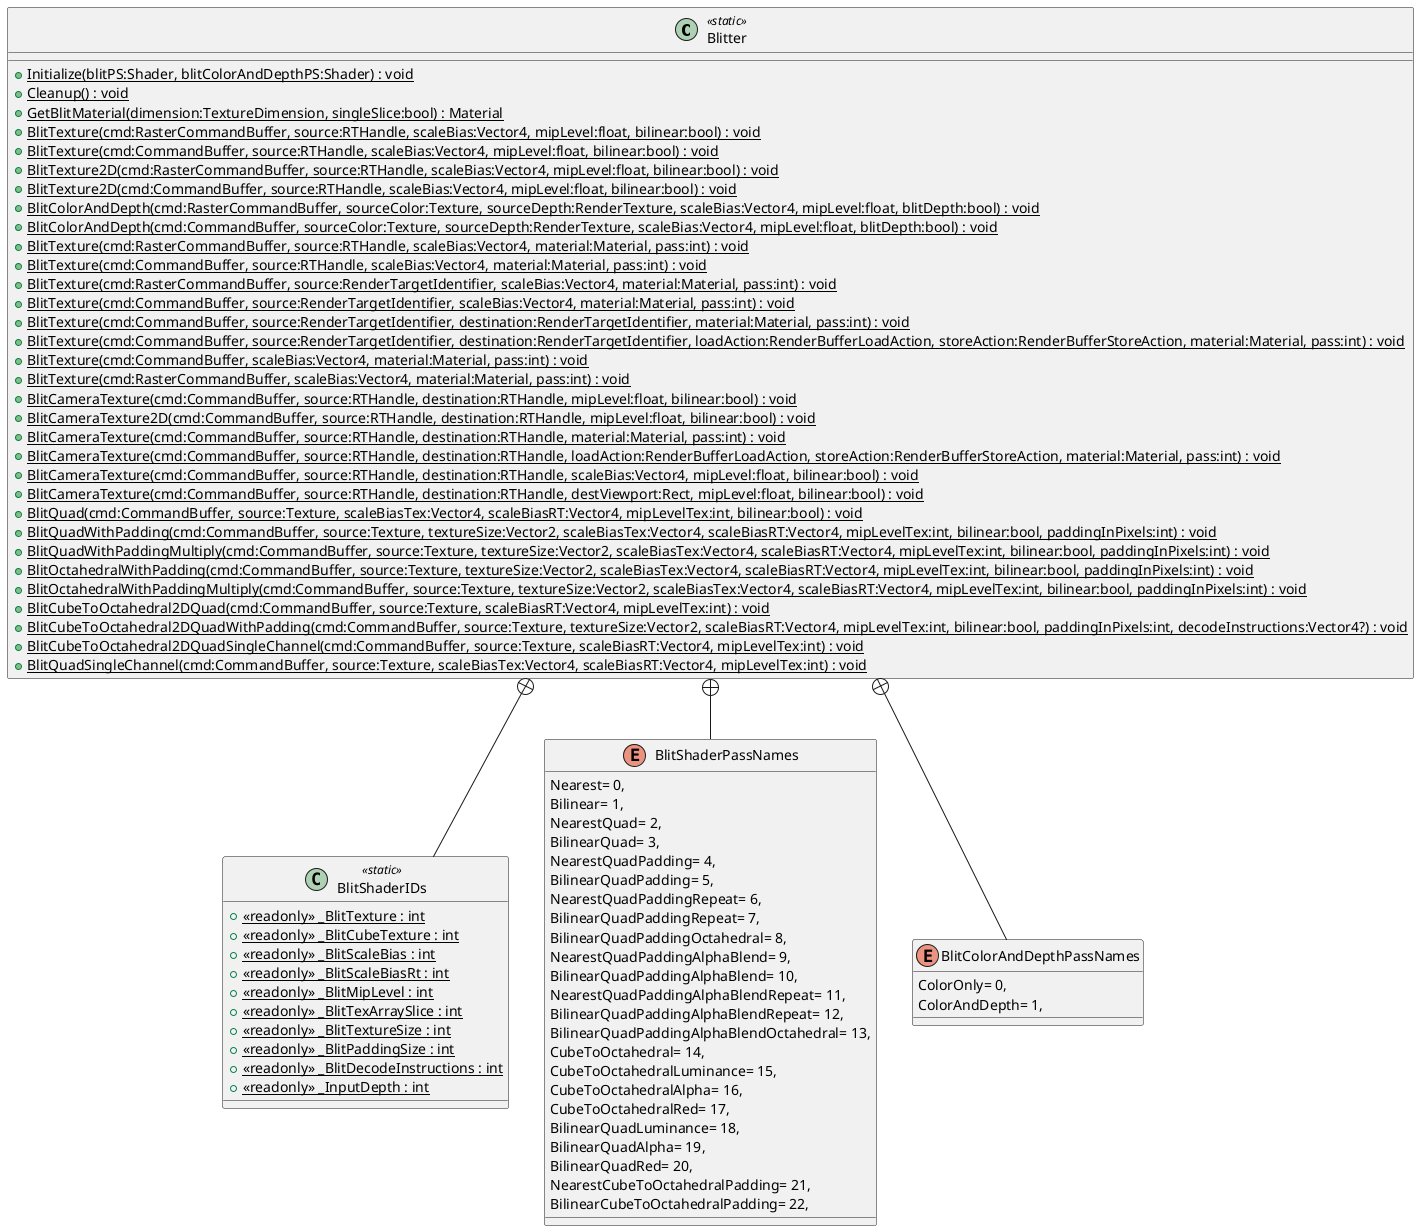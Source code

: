 @startuml
class Blitter <<static>> {
    + {static} Initialize(blitPS:Shader, blitColorAndDepthPS:Shader) : void
    + {static} Cleanup() : void
    {static} + GetBlitMaterial(dimension:TextureDimension, singleSlice:bool) : Material
    + {static} BlitTexture(cmd:RasterCommandBuffer, source:RTHandle, scaleBias:Vector4, mipLevel:float, bilinear:bool) : void
    + {static} BlitTexture(cmd:CommandBuffer, source:RTHandle, scaleBias:Vector4, mipLevel:float, bilinear:bool) : void
    + {static} BlitTexture2D(cmd:RasterCommandBuffer, source:RTHandle, scaleBias:Vector4, mipLevel:float, bilinear:bool) : void
    + {static} BlitTexture2D(cmd:CommandBuffer, source:RTHandle, scaleBias:Vector4, mipLevel:float, bilinear:bool) : void
    + {static} BlitColorAndDepth(cmd:RasterCommandBuffer, sourceColor:Texture, sourceDepth:RenderTexture, scaleBias:Vector4, mipLevel:float, blitDepth:bool) : void
    + {static} BlitColorAndDepth(cmd:CommandBuffer, sourceColor:Texture, sourceDepth:RenderTexture, scaleBias:Vector4, mipLevel:float, blitDepth:bool) : void
    + {static} BlitTexture(cmd:RasterCommandBuffer, source:RTHandle, scaleBias:Vector4, material:Material, pass:int) : void
    + {static} BlitTexture(cmd:CommandBuffer, source:RTHandle, scaleBias:Vector4, material:Material, pass:int) : void
    + {static} BlitTexture(cmd:RasterCommandBuffer, source:RenderTargetIdentifier, scaleBias:Vector4, material:Material, pass:int) : void
    + {static} BlitTexture(cmd:CommandBuffer, source:RenderTargetIdentifier, scaleBias:Vector4, material:Material, pass:int) : void
    + {static} BlitTexture(cmd:CommandBuffer, source:RenderTargetIdentifier, destination:RenderTargetIdentifier, material:Material, pass:int) : void
    + {static} BlitTexture(cmd:CommandBuffer, source:RenderTargetIdentifier, destination:RenderTargetIdentifier, loadAction:RenderBufferLoadAction, storeAction:RenderBufferStoreAction, material:Material, pass:int) : void
    + {static} BlitTexture(cmd:CommandBuffer, scaleBias:Vector4, material:Material, pass:int) : void
    + {static} BlitTexture(cmd:RasterCommandBuffer, scaleBias:Vector4, material:Material, pass:int) : void
    + {static} BlitCameraTexture(cmd:CommandBuffer, source:RTHandle, destination:RTHandle, mipLevel:float, bilinear:bool) : void
    + {static} BlitCameraTexture2D(cmd:CommandBuffer, source:RTHandle, destination:RTHandle, mipLevel:float, bilinear:bool) : void
    + {static} BlitCameraTexture(cmd:CommandBuffer, source:RTHandle, destination:RTHandle, material:Material, pass:int) : void
    + {static} BlitCameraTexture(cmd:CommandBuffer, source:RTHandle, destination:RTHandle, loadAction:RenderBufferLoadAction, storeAction:RenderBufferStoreAction, material:Material, pass:int) : void
    + {static} BlitCameraTexture(cmd:CommandBuffer, source:RTHandle, destination:RTHandle, scaleBias:Vector4, mipLevel:float, bilinear:bool) : void
    + {static} BlitCameraTexture(cmd:CommandBuffer, source:RTHandle, destination:RTHandle, destViewport:Rect, mipLevel:float, bilinear:bool) : void
    + {static} BlitQuad(cmd:CommandBuffer, source:Texture, scaleBiasTex:Vector4, scaleBiasRT:Vector4, mipLevelTex:int, bilinear:bool) : void
    + {static} BlitQuadWithPadding(cmd:CommandBuffer, source:Texture, textureSize:Vector2, scaleBiasTex:Vector4, scaleBiasRT:Vector4, mipLevelTex:int, bilinear:bool, paddingInPixels:int) : void
    + {static} BlitQuadWithPaddingMultiply(cmd:CommandBuffer, source:Texture, textureSize:Vector2, scaleBiasTex:Vector4, scaleBiasRT:Vector4, mipLevelTex:int, bilinear:bool, paddingInPixels:int) : void
    + {static} BlitOctahedralWithPadding(cmd:CommandBuffer, source:Texture, textureSize:Vector2, scaleBiasTex:Vector4, scaleBiasRT:Vector4, mipLevelTex:int, bilinear:bool, paddingInPixels:int) : void
    + {static} BlitOctahedralWithPaddingMultiply(cmd:CommandBuffer, source:Texture, textureSize:Vector2, scaleBiasTex:Vector4, scaleBiasRT:Vector4, mipLevelTex:int, bilinear:bool, paddingInPixels:int) : void
    + {static} BlitCubeToOctahedral2DQuad(cmd:CommandBuffer, source:Texture, scaleBiasRT:Vector4, mipLevelTex:int) : void
    + {static} BlitCubeToOctahedral2DQuadWithPadding(cmd:CommandBuffer, source:Texture, textureSize:Vector2, scaleBiasRT:Vector4, mipLevelTex:int, bilinear:bool, paddingInPixels:int, decodeInstructions:Vector4?) : void
    + {static} BlitCubeToOctahedral2DQuadSingleChannel(cmd:CommandBuffer, source:Texture, scaleBiasRT:Vector4, mipLevelTex:int) : void
    + {static} BlitQuadSingleChannel(cmd:CommandBuffer, source:Texture, scaleBiasTex:Vector4, scaleBiasRT:Vector4, mipLevelTex:int) : void
}
class BlitShaderIDs <<static>> {
    + {static} <<readonly>> _BlitTexture : int
    + {static} <<readonly>> _BlitCubeTexture : int
    + {static} <<readonly>> _BlitScaleBias : int
    + {static} <<readonly>> _BlitScaleBiasRt : int
    + {static} <<readonly>> _BlitMipLevel : int
    + {static} <<readonly>> _BlitTexArraySlice : int
    + {static} <<readonly>> _BlitTextureSize : int
    + {static} <<readonly>> _BlitPaddingSize : int
    + {static} <<readonly>> _BlitDecodeInstructions : int
    + {static} <<readonly>> _InputDepth : int
}
enum BlitShaderPassNames {
    Nearest= 0,
    Bilinear= 1,
    NearestQuad= 2,
    BilinearQuad= 3,
    NearestQuadPadding= 4,
    BilinearQuadPadding= 5,
    NearestQuadPaddingRepeat= 6,
    BilinearQuadPaddingRepeat= 7,
    BilinearQuadPaddingOctahedral= 8,
    NearestQuadPaddingAlphaBlend= 9,
    BilinearQuadPaddingAlphaBlend= 10,
    NearestQuadPaddingAlphaBlendRepeat= 11,
    BilinearQuadPaddingAlphaBlendRepeat= 12,
    BilinearQuadPaddingAlphaBlendOctahedral= 13,
    CubeToOctahedral= 14,
    CubeToOctahedralLuminance= 15,
    CubeToOctahedralAlpha= 16,
    CubeToOctahedralRed= 17,
    BilinearQuadLuminance= 18,
    BilinearQuadAlpha= 19,
    BilinearQuadRed= 20,
    NearestCubeToOctahedralPadding= 21,
    BilinearCubeToOctahedralPadding= 22,
}
enum BlitColorAndDepthPassNames {
    ColorOnly= 0,
    ColorAndDepth= 1,
}
Blitter +-- BlitShaderIDs
Blitter +-- BlitShaderPassNames
Blitter +-- BlitColorAndDepthPassNames
@enduml
